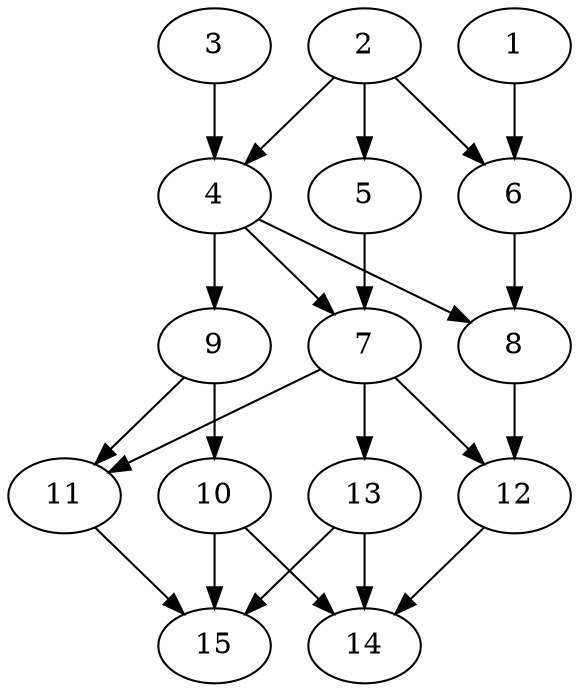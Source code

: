 // DAG automatically generated by daggen at Tue Aug  6 16:26:17 2019
// ./daggen --dot -n 15 --ccr 0.3 --fat 0.5 --regular 0.5 --density 0.6 --mindata 5242880 --maxdata 52428800 
digraph G {
  1 [size="125132800", alpha="0.14", expect_size="37539840"] 
  1 -> 6 [size ="37539840"]
  2 [size="83746133", alpha="0.16", expect_size="25123840"] 
  2 -> 4 [size ="25123840"]
  2 -> 5 [size ="25123840"]
  2 -> 6 [size ="25123840"]
  3 [size="132942507", alpha="0.19", expect_size="39882752"] 
  3 -> 4 [size ="39882752"]
  4 [size="130986667", alpha="0.03", expect_size="39296000"] 
  4 -> 7 [size ="39296000"]
  4 -> 8 [size ="39296000"]
  4 -> 9 [size ="39296000"]
  5 [size="29259093", alpha="0.11", expect_size="8777728"] 
  5 -> 7 [size ="8777728"]
  6 [size="141151573", alpha="0.02", expect_size="42345472"] 
  6 -> 8 [size ="42345472"]
  7 [size="163836587", alpha="0.17", expect_size="49150976"] 
  7 -> 11 [size ="49150976"]
  7 -> 12 [size ="49150976"]
  7 -> 13 [size ="49150976"]
  8 [size="57371307", alpha="0.05", expect_size="17211392"] 
  8 -> 12 [size ="17211392"]
  9 [size="112619520", alpha="0.01", expect_size="33785856"] 
  9 -> 10 [size ="33785856"]
  9 -> 11 [size ="33785856"]
  10 [size="72506027", alpha="0.00", expect_size="21751808"] 
  10 -> 14 [size ="21751808"]
  10 -> 15 [size ="21751808"]
  11 [size="35908267", alpha="0.00", expect_size="10772480"] 
  11 -> 15 [size ="10772480"]
  12 [size="147459413", alpha="0.14", expect_size="44237824"] 
  12 -> 14 [size ="44237824"]
  13 [size="119214080", alpha="0.02", expect_size="35764224"] 
  13 -> 14 [size ="35764224"]
  13 -> 15 [size ="35764224"]
  14 [size="108660053", alpha="0.06", expect_size="32598016"] 
  15 [size="132700160", alpha="0.19", expect_size="39810048"] 
}
